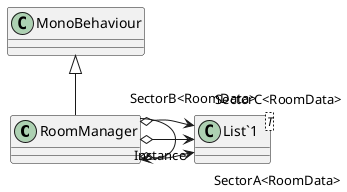 @startuml
class RoomManager {
}
class "List`1"<T> {
}
MonoBehaviour <|-- RoomManager
RoomManager --> "Instance" RoomManager
RoomManager o-> "SectorA<RoomData>" "List`1"
RoomManager o-> "SectorB<RoomData>" "List`1"
RoomManager o-> "SectorC<RoomData>" "List`1"
@enduml
